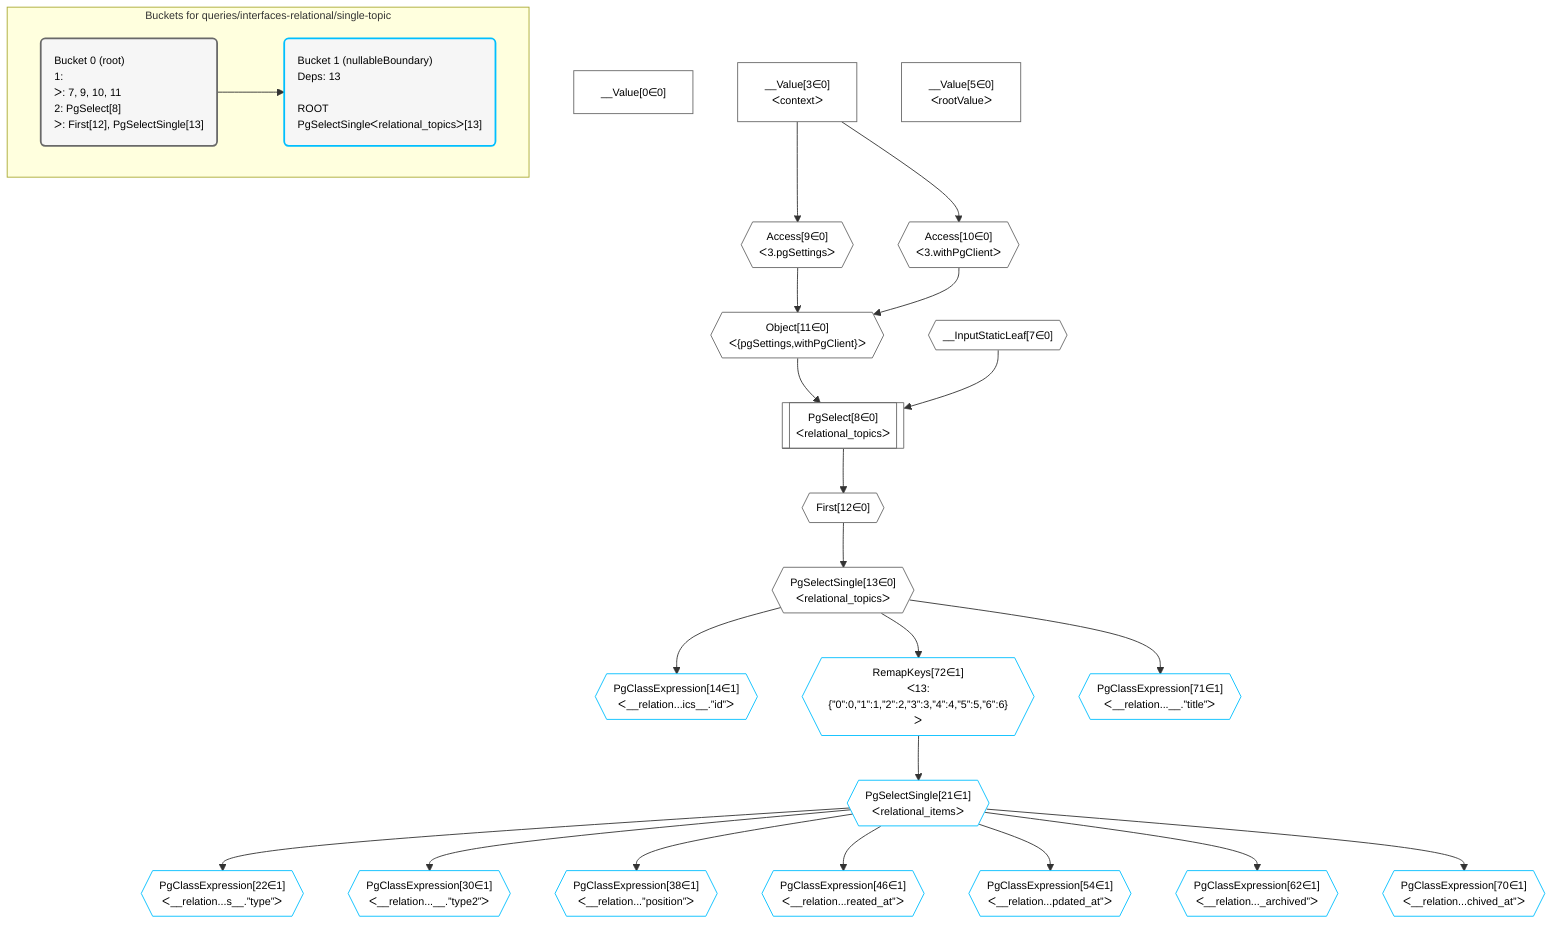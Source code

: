%%{init: {'themeVariables': { 'fontSize': '12px'}}}%%
graph TD
    classDef path fill:#eee,stroke:#000,color:#000
    classDef plan fill:#fff,stroke-width:1px,color:#000
    classDef itemplan fill:#fff,stroke-width:2px,color:#000
    classDef unbatchedplan fill:#dff,stroke-width:1px,color:#000
    classDef sideeffectplan fill:#fcc,stroke-width:2px,color:#000
    classDef bucket fill:#f6f6f6,color:#000,stroke-width:2px,text-align:left


    %% define steps
    __Value0["__Value[0∈0]"]:::plan
    __Value3["__Value[3∈0]<br />ᐸcontextᐳ"]:::plan
    __Value5["__Value[5∈0]<br />ᐸrootValueᐳ"]:::plan
    __InputStaticLeaf7{{"__InputStaticLeaf[7∈0]"}}:::plan
    Access9{{"Access[9∈0]<br />ᐸ3.pgSettingsᐳ"}}:::plan
    Access10{{"Access[10∈0]<br />ᐸ3.withPgClientᐳ"}}:::plan
    Object11{{"Object[11∈0]<br />ᐸ{pgSettings,withPgClient}ᐳ"}}:::plan
    PgSelect8[["PgSelect[8∈0]<br />ᐸrelational_topicsᐳ"]]:::plan
    First12{{"First[12∈0]"}}:::plan
    PgSelectSingle13{{"PgSelectSingle[13∈0]<br />ᐸrelational_topicsᐳ"}}:::plan
    PgClassExpression14{{"PgClassExpression[14∈1]<br />ᐸ__relation...ics__.”id”ᐳ"}}:::plan
    RemapKeys72{{"RemapKeys[72∈1]<br />ᐸ13:{”0”:0,”1”:1,”2”:2,”3”:3,”4”:4,”5”:5,”6”:6}ᐳ"}}:::plan
    PgSelectSingle21{{"PgSelectSingle[21∈1]<br />ᐸrelational_itemsᐳ"}}:::plan
    PgClassExpression22{{"PgClassExpression[22∈1]<br />ᐸ__relation...s__.”type”ᐳ"}}:::plan
    PgClassExpression30{{"PgClassExpression[30∈1]<br />ᐸ__relation...__.”type2”ᐳ"}}:::plan
    PgClassExpression38{{"PgClassExpression[38∈1]<br />ᐸ__relation...”position”ᐳ"}}:::plan
    PgClassExpression46{{"PgClassExpression[46∈1]<br />ᐸ__relation...reated_at”ᐳ"}}:::plan
    PgClassExpression54{{"PgClassExpression[54∈1]<br />ᐸ__relation...pdated_at”ᐳ"}}:::plan
    PgClassExpression62{{"PgClassExpression[62∈1]<br />ᐸ__relation..._archived”ᐳ"}}:::plan
    PgClassExpression70{{"PgClassExpression[70∈1]<br />ᐸ__relation...chived_at”ᐳ"}}:::plan
    PgClassExpression71{{"PgClassExpression[71∈1]<br />ᐸ__relation...__.”title”ᐳ"}}:::plan

    %% plan dependencies
    __Value3 --> Access9
    __Value3 --> Access10
    Access9 & Access10 --> Object11
    Object11 & __InputStaticLeaf7 --> PgSelect8
    PgSelect8 --> First12
    First12 --> PgSelectSingle13
    PgSelectSingle13 --> PgClassExpression14
    PgSelectSingle13 --> RemapKeys72
    RemapKeys72 --> PgSelectSingle21
    PgSelectSingle21 --> PgClassExpression22
    PgSelectSingle21 --> PgClassExpression30
    PgSelectSingle21 --> PgClassExpression38
    PgSelectSingle21 --> PgClassExpression46
    PgSelectSingle21 --> PgClassExpression54
    PgSelectSingle21 --> PgClassExpression62
    PgSelectSingle21 --> PgClassExpression70
    PgSelectSingle13 --> PgClassExpression71

    subgraph "Buckets for queries/interfaces-relational/single-topic"
    Bucket0("Bucket 0 (root)<br />1: <br />ᐳ: 7, 9, 10, 11<br />2: PgSelect[8]<br />ᐳ: First[12], PgSelectSingle[13]"):::bucket
    classDef bucket0 stroke:#696969
    class Bucket0,__Value0,__Value3,__Value5,__InputStaticLeaf7,PgSelect8,Access9,Access10,Object11,First12,PgSelectSingle13 bucket0
    Bucket1("Bucket 1 (nullableBoundary)<br />Deps: 13<br /><br />ROOT PgSelectSingleᐸrelational_topicsᐳ[13]"):::bucket
    classDef bucket1 stroke:#00bfff
    class Bucket1,PgClassExpression14,PgSelectSingle21,PgClassExpression22,PgClassExpression30,PgClassExpression38,PgClassExpression46,PgClassExpression54,PgClassExpression62,PgClassExpression70,PgClassExpression71,RemapKeys72 bucket1
    Bucket0 --> Bucket1
    end